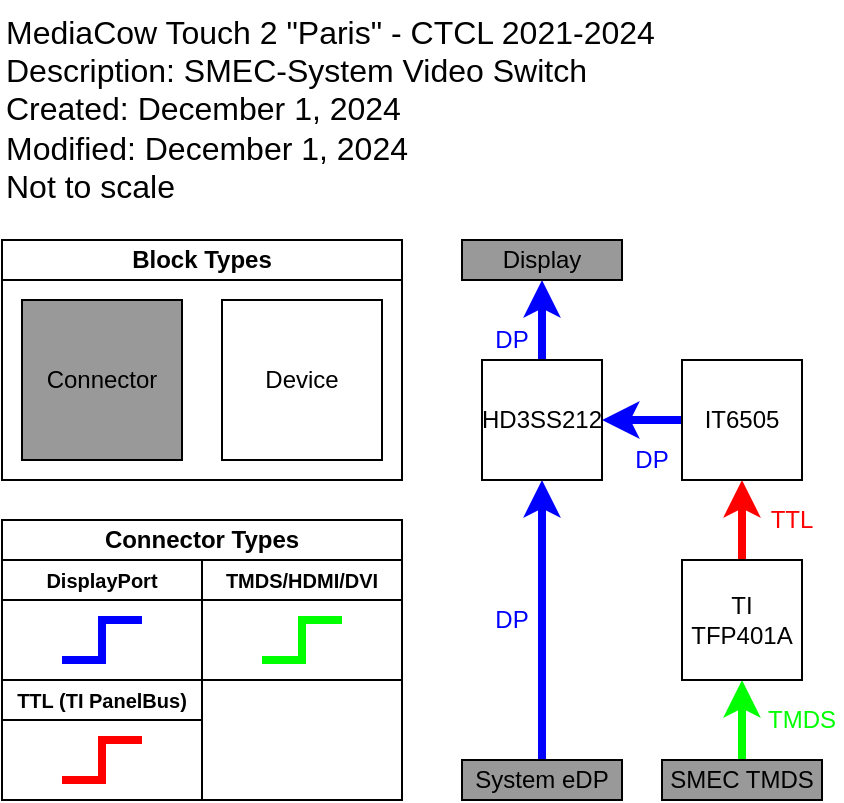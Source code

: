 <mxfile version="24.7.17">
  <diagram name="Page-1" id="pYFhWjRpLVZ4nRkJkQFB">
    <mxGraphModel dx="1070" dy="719" grid="1" gridSize="10" guides="1" tooltips="1" connect="1" arrows="1" fold="1" page="1" pageScale="1" pageWidth="583" pageHeight="413" math="0" shadow="0">
      <root>
        <mxCell id="0" />
        <mxCell id="1" parent="0" />
        <mxCell id="WfoxoDQ59nY1Z0Lb3G8y-1" value="MediaCow Touch 2 &quot;Paris&quot; - CTCL 2021-2024&lt;br style=&quot;font-size: 16px;&quot;&gt;Description: SMEC-System Video Switch&lt;br style=&quot;font-size: 16px;&quot;&gt;&lt;span style=&quot;background-color: initial; font-size: 16px;&quot;&gt;Created: December 1, 2024&amp;nbsp;&lt;/span&gt;&lt;div style=&quot;font-size: 16px;&quot;&gt;Modified: December 1, 2024&lt;/div&gt;&lt;div style=&quot;font-size: 16px;&quot;&gt;Not to scale&lt;/div&gt;" style="text;html=1;align=left;verticalAlign=top;whiteSpace=wrap;rounded=0;fontSize=16;" parent="1" vertex="1">
          <mxGeometry x="10" width="340" height="110" as="geometry" />
        </mxCell>
        <mxCell id="WfoxoDQ59nY1Z0Lb3G8y-2" value="Block Types" style="swimlane;whiteSpace=wrap;html=1;startSize=20;" parent="1" vertex="1">
          <mxGeometry x="10" y="120" width="200" height="120" as="geometry" />
        </mxCell>
        <mxCell id="WfoxoDQ59nY1Z0Lb3G8y-3" value="Connector" style="rounded=0;whiteSpace=wrap;html=1;fontColor=#000000;fillColor=#999999;fontSize=12;" parent="WfoxoDQ59nY1Z0Lb3G8y-2" vertex="1">
          <mxGeometry x="10" y="30" width="80" height="80" as="geometry" />
        </mxCell>
        <mxCell id="WfoxoDQ59nY1Z0Lb3G8y-4" value="Device" style="rounded=0;whiteSpace=wrap;html=1;fontSize=12;" parent="WfoxoDQ59nY1Z0Lb3G8y-2" vertex="1">
          <mxGeometry x="110" y="30" width="80" height="80" as="geometry" />
        </mxCell>
        <mxCell id="WfoxoDQ59nY1Z0Lb3G8y-29" style="edgeStyle=orthogonalEdgeStyle;rounded=0;orthogonalLoop=1;jettySize=auto;html=1;exitX=0.5;exitY=0;exitDx=0;exitDy=0;entryX=0.5;entryY=1;entryDx=0;entryDy=0;strokeWidth=4;strokeColor=#0000FF;" parent="1" source="WfoxoDQ59nY1Z0Lb3G8y-7" target="WfoxoDQ59nY1Z0Lb3G8y-25" edge="1">
          <mxGeometry relative="1" as="geometry" />
        </mxCell>
        <mxCell id="WfoxoDQ59nY1Z0Lb3G8y-7" value="System eDP" style="rounded=0;whiteSpace=wrap;html=1;fontColor=#000000;fillColor=#999999;fontSize=12;" parent="1" vertex="1">
          <mxGeometry x="240" y="380" width="80" height="20" as="geometry" />
        </mxCell>
        <mxCell id="WfoxoDQ59nY1Z0Lb3G8y-12" style="edgeStyle=orthogonalEdgeStyle;rounded=0;orthogonalLoop=1;jettySize=auto;html=1;exitX=0.5;exitY=0;exitDx=0;exitDy=0;entryX=0.5;entryY=1;entryDx=0;entryDy=0;strokeColor=#00FF00;strokeWidth=4;" parent="1" source="WfoxoDQ59nY1Z0Lb3G8y-8" target="WfoxoDQ59nY1Z0Lb3G8y-22" edge="1">
          <mxGeometry relative="1" as="geometry">
            <mxPoint x="380.0" y="340" as="targetPoint" />
          </mxGeometry>
        </mxCell>
        <mxCell id="WfoxoDQ59nY1Z0Lb3G8y-8" value="SMEC TMDS" style="rounded=0;whiteSpace=wrap;html=1;fontColor=#000000;fillColor=#999999;fontSize=12;" parent="1" vertex="1">
          <mxGeometry x="340" y="380" width="80" height="20" as="geometry" />
        </mxCell>
        <mxCell id="WfoxoDQ59nY1Z0Lb3G8y-13" value="Connector Types" style="swimlane;whiteSpace=wrap;html=1;startSize=20;" parent="1" vertex="1">
          <mxGeometry x="10" y="260" width="200" height="140" as="geometry" />
        </mxCell>
        <mxCell id="WfoxoDQ59nY1Z0Lb3G8y-16" value="DisplayPort" style="swimlane;whiteSpace=wrap;html=1;startSize=20;fontSize=10;" parent="WfoxoDQ59nY1Z0Lb3G8y-13" vertex="1">
          <mxGeometry y="20" width="100" height="60" as="geometry" />
        </mxCell>
        <mxCell id="WfoxoDQ59nY1Z0Lb3G8y-20" style="edgeStyle=orthogonalEdgeStyle;rounded=0;orthogonalLoop=1;jettySize=auto;html=1;strokeWidth=4;endArrow=none;endFill=0;strokeColor=#0000FF;" parent="WfoxoDQ59nY1Z0Lb3G8y-16" edge="1">
          <mxGeometry relative="1" as="geometry">
            <mxPoint x="70" y="30" as="targetPoint" />
            <mxPoint x="30" y="50" as="sourcePoint" />
            <Array as="points">
              <mxPoint x="50" y="50" />
              <mxPoint x="50" y="30" />
            </Array>
          </mxGeometry>
        </mxCell>
        <mxCell id="WfoxoDQ59nY1Z0Lb3G8y-17" value="TMDS/HDMI/DVI" style="swimlane;whiteSpace=wrap;html=1;startSize=20;fontSize=10;" parent="WfoxoDQ59nY1Z0Lb3G8y-13" vertex="1">
          <mxGeometry x="100" y="20" width="100" height="60" as="geometry" />
        </mxCell>
        <mxCell id="WfoxoDQ59nY1Z0Lb3G8y-19" style="edgeStyle=orthogonalEdgeStyle;rounded=0;orthogonalLoop=1;jettySize=auto;html=1;strokeWidth=4;endArrow=none;endFill=0;strokeColor=#00FF00;" parent="WfoxoDQ59nY1Z0Lb3G8y-17" edge="1">
          <mxGeometry relative="1" as="geometry">
            <mxPoint x="70" y="30" as="targetPoint" />
            <mxPoint x="30" y="50" as="sourcePoint" />
            <Array as="points">
              <mxPoint x="50" y="50" />
              <mxPoint x="50" y="30" />
            </Array>
          </mxGeometry>
        </mxCell>
        <mxCell id="WfoxoDQ59nY1Z0Lb3G8y-18" value="TTL (TI PanelBus)" style="swimlane;whiteSpace=wrap;html=1;startSize=20;fontSize=10;" parent="WfoxoDQ59nY1Z0Lb3G8y-13" vertex="1">
          <mxGeometry y="80" width="100" height="60" as="geometry" />
        </mxCell>
        <mxCell id="WfoxoDQ59nY1Z0Lb3G8y-21" style="edgeStyle=orthogonalEdgeStyle;rounded=0;orthogonalLoop=1;jettySize=auto;html=1;strokeWidth=4;endArrow=none;endFill=0;strokeColor=#FF0000;" parent="WfoxoDQ59nY1Z0Lb3G8y-18" edge="1">
          <mxGeometry relative="1" as="geometry">
            <mxPoint x="70" y="30" as="targetPoint" />
            <mxPoint x="30" y="50" as="sourcePoint" />
            <Array as="points">
              <mxPoint x="50" y="50" />
              <mxPoint x="50" y="30" />
            </Array>
          </mxGeometry>
        </mxCell>
        <mxCell id="WfoxoDQ59nY1Z0Lb3G8y-28" style="edgeStyle=orthogonalEdgeStyle;rounded=0;orthogonalLoop=1;jettySize=auto;html=1;exitX=0.5;exitY=0;exitDx=0;exitDy=0;entryX=0.5;entryY=1;entryDx=0;entryDy=0;strokeWidth=4;endArrow=classic;endFill=1;strokeColor=#FF0000;" parent="1" source="WfoxoDQ59nY1Z0Lb3G8y-22" target="WfoxoDQ59nY1Z0Lb3G8y-24" edge="1">
          <mxGeometry relative="1" as="geometry" />
        </mxCell>
        <mxCell id="WfoxoDQ59nY1Z0Lb3G8y-22" value="&lt;div&gt;TI&lt;/div&gt;&lt;div&gt;TFP401A&lt;/div&gt;" style="rounded=0;whiteSpace=wrap;html=1;" parent="1" vertex="1">
          <mxGeometry x="350" y="280" width="60" height="60" as="geometry" />
        </mxCell>
        <mxCell id="WfoxoDQ59nY1Z0Lb3G8y-27" style="edgeStyle=orthogonalEdgeStyle;rounded=0;orthogonalLoop=1;jettySize=auto;html=1;exitX=0;exitY=0.5;exitDx=0;exitDy=0;entryX=1;entryY=0.5;entryDx=0;entryDy=0;strokeWidth=4;strokeColor=#0000FF;" parent="1" source="WfoxoDQ59nY1Z0Lb3G8y-24" target="WfoxoDQ59nY1Z0Lb3G8y-25" edge="1">
          <mxGeometry relative="1" as="geometry" />
        </mxCell>
        <mxCell id="WfoxoDQ59nY1Z0Lb3G8y-24" value="IT6505" style="rounded=0;whiteSpace=wrap;html=1;" parent="1" vertex="1">
          <mxGeometry x="350" y="180" width="60" height="60" as="geometry" />
        </mxCell>
        <mxCell id="pwH7cB5qk02c27ZnWfIy-2" style="edgeStyle=orthogonalEdgeStyle;rounded=0;orthogonalLoop=1;jettySize=auto;html=1;exitX=0.5;exitY=0;exitDx=0;exitDy=0;entryX=0.5;entryY=1;entryDx=0;entryDy=0;strokeColor=#0000FF;strokeWidth=4;" edge="1" parent="1" source="WfoxoDQ59nY1Z0Lb3G8y-25" target="pwH7cB5qk02c27ZnWfIy-3">
          <mxGeometry relative="1" as="geometry">
            <mxPoint x="280" y="140" as="targetPoint" />
          </mxGeometry>
        </mxCell>
        <mxCell id="WfoxoDQ59nY1Z0Lb3G8y-25" value="HD3SS212" style="rounded=0;whiteSpace=wrap;html=1;" parent="1" vertex="1">
          <mxGeometry x="250" y="180" width="60" height="60" as="geometry" />
        </mxCell>
        <mxCell id="pwH7cB5qk02c27ZnWfIy-3" value="Display" style="rounded=0;whiteSpace=wrap;html=1;fontColor=#000000;fillColor=#999999;fontSize=12;" vertex="1" parent="1">
          <mxGeometry x="240" y="120" width="80" height="20" as="geometry" />
        </mxCell>
        <mxCell id="pwH7cB5qk02c27ZnWfIy-5" value="DP" style="text;html=1;align=center;verticalAlign=middle;whiteSpace=wrap;rounded=0;fontColor=#0000FF;" vertex="1" parent="1">
          <mxGeometry x="250" y="300" width="30" height="20" as="geometry" />
        </mxCell>
        <mxCell id="pwH7cB5qk02c27ZnWfIy-6" value="DP" style="text;html=1;align=center;verticalAlign=middle;whiteSpace=wrap;rounded=0;fontColor=#0000FF;" vertex="1" parent="1">
          <mxGeometry x="250" y="160" width="30" height="20" as="geometry" />
        </mxCell>
        <mxCell id="pwH7cB5qk02c27ZnWfIy-7" value="DP" style="text;html=1;align=center;verticalAlign=middle;whiteSpace=wrap;rounded=0;fontColor=#0000FF;" vertex="1" parent="1">
          <mxGeometry x="320" y="220" width="30" height="20" as="geometry" />
        </mxCell>
        <mxCell id="pwH7cB5qk02c27ZnWfIy-8" value="TTL" style="text;html=1;align=center;verticalAlign=middle;whiteSpace=wrap;rounded=0;fontColor=#FF0000;" vertex="1" parent="1">
          <mxGeometry x="390" y="250" width="30" height="20" as="geometry" />
        </mxCell>
        <mxCell id="pwH7cB5qk02c27ZnWfIy-9" value="TMDS" style="text;html=1;align=center;verticalAlign=middle;whiteSpace=wrap;rounded=0;fontColor=#00FF00;" vertex="1" parent="1">
          <mxGeometry x="390" y="350" width="40" height="20" as="geometry" />
        </mxCell>
      </root>
    </mxGraphModel>
  </diagram>
</mxfile>
